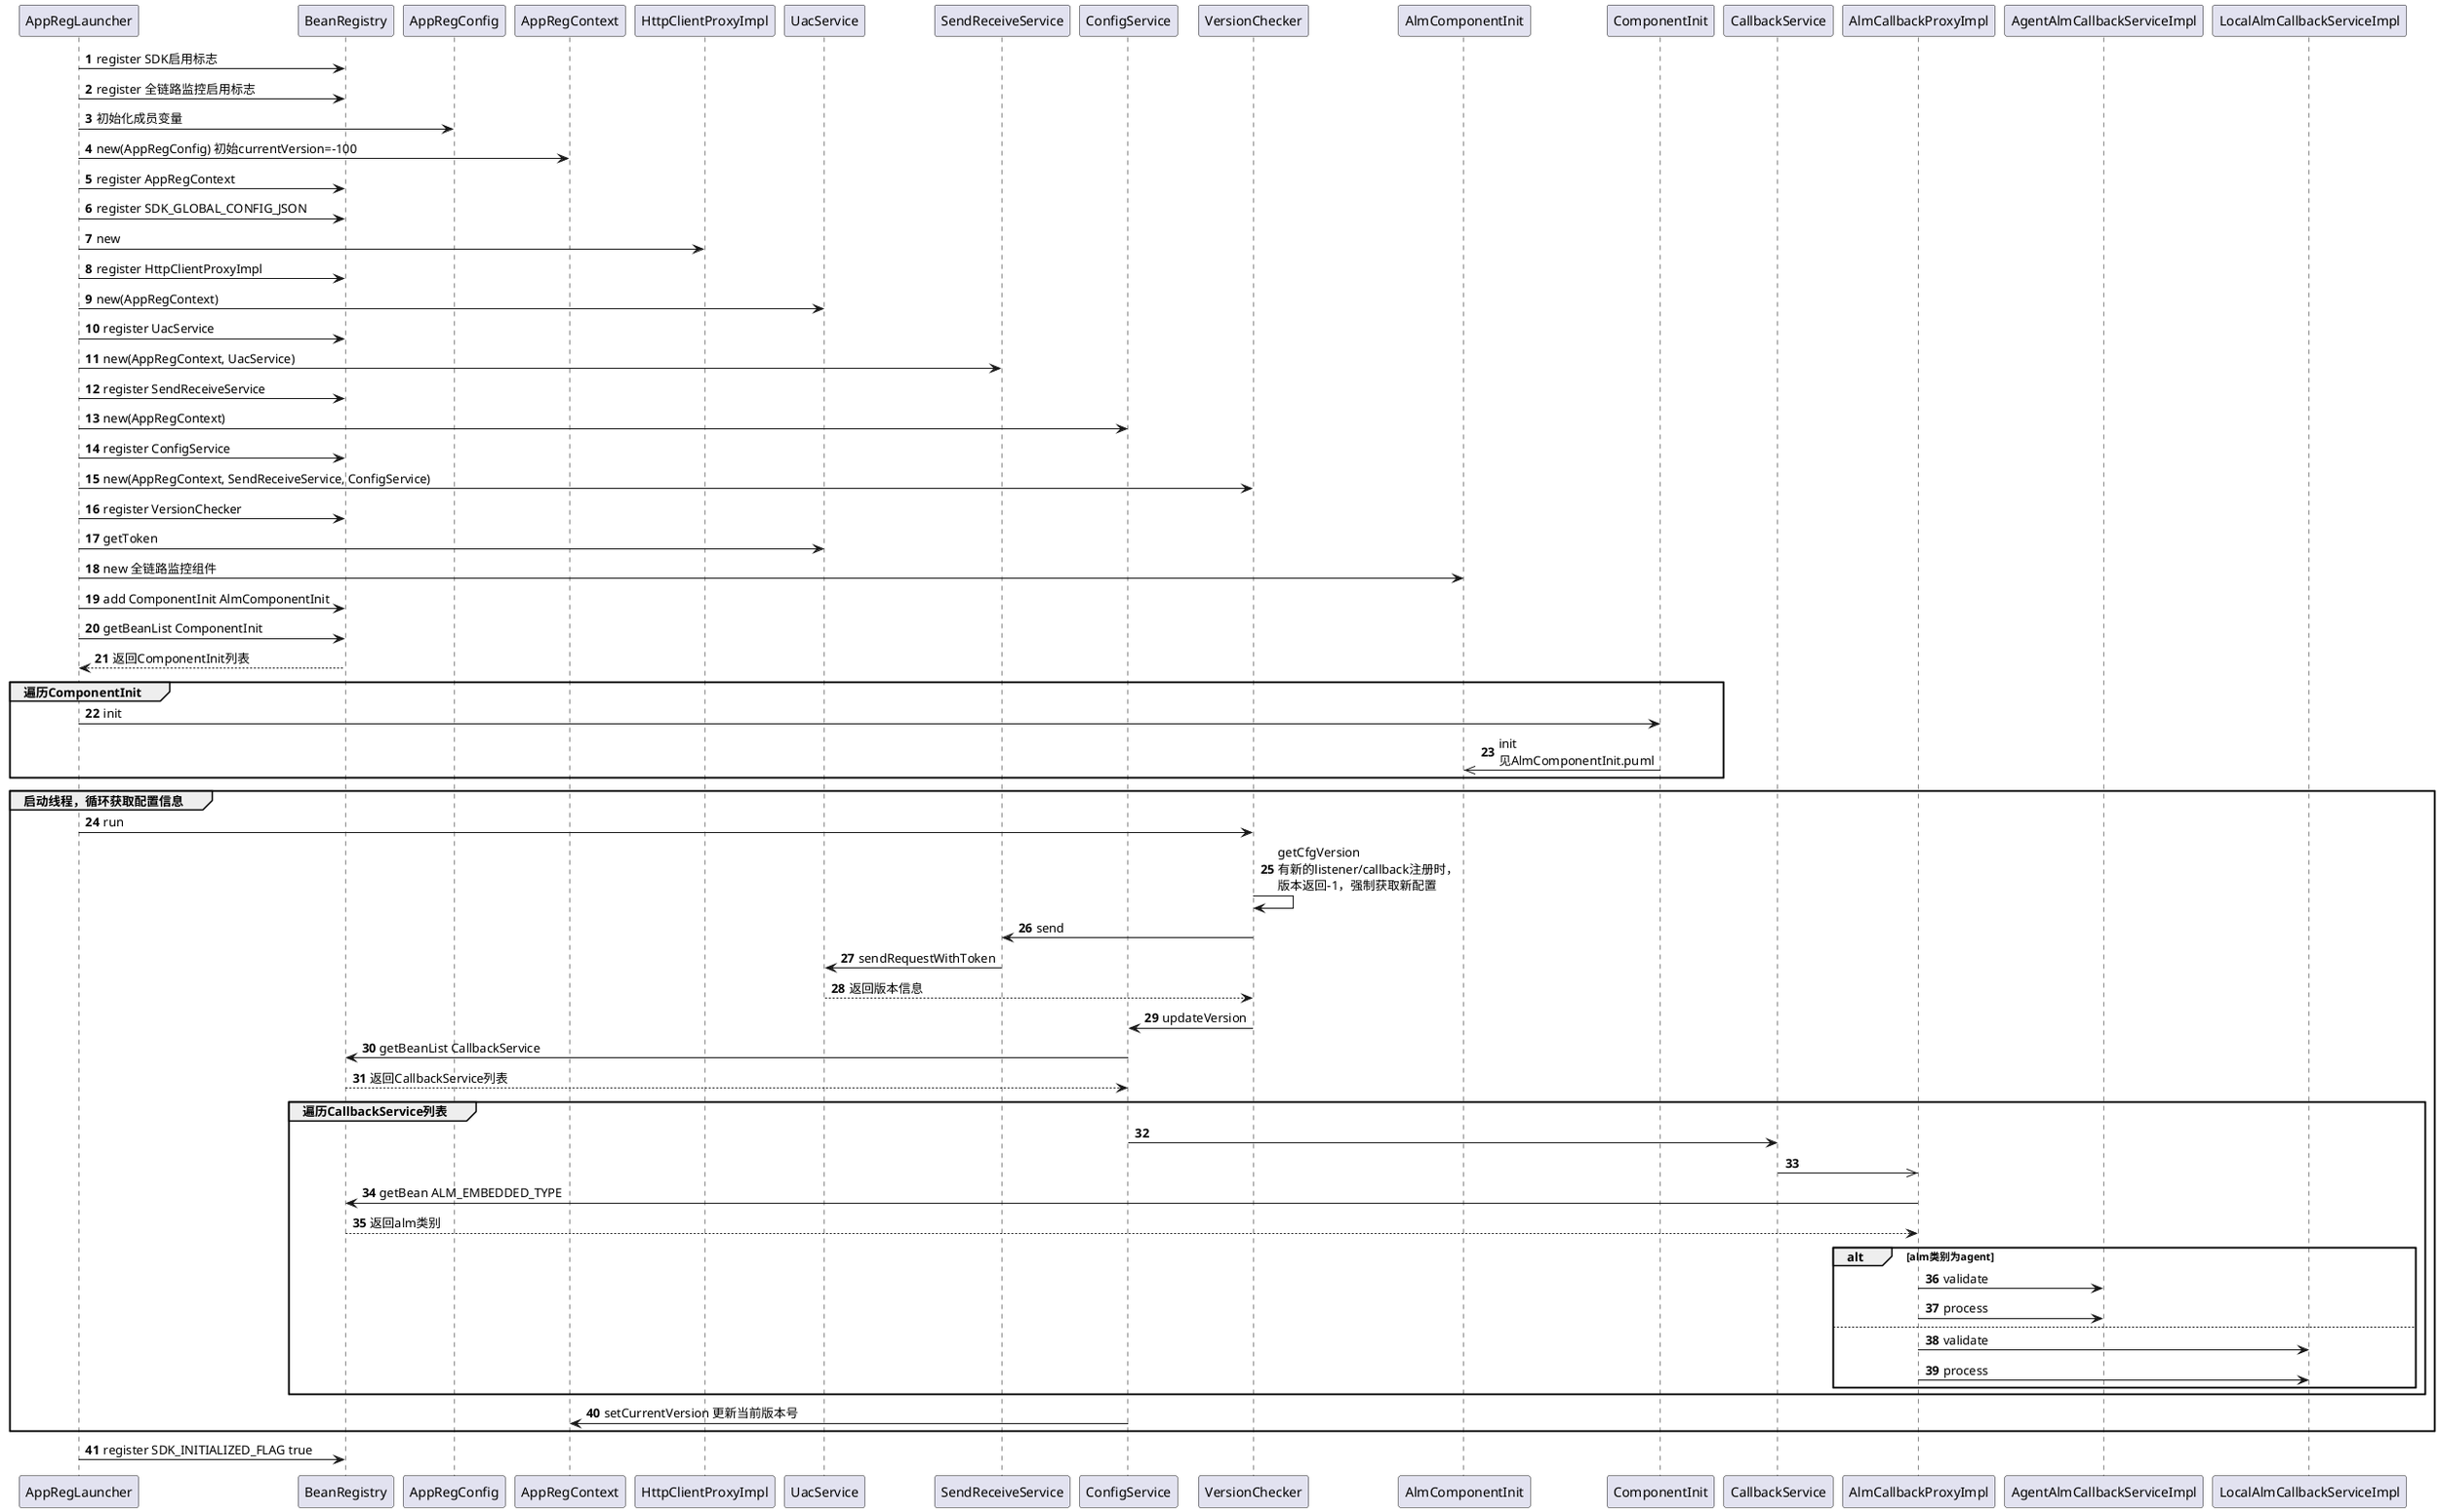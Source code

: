 @startuml
autonumber

AppRegLauncher -> BeanRegistry:register SDK启用标志
AppRegLauncher -> BeanRegistry:register 全链路监控启用标志
AppRegLauncher -> AppRegConfig:初始化成员变量

AppRegLauncher -> AppRegContext:new(AppRegConfig) 初始currentVersion=-100
AppRegLauncher -> BeanRegistry:register AppRegContext
AppRegLauncher -> BeanRegistry:register SDK_GLOBAL_CONFIG_JSON

AppRegLauncher -> HttpClientProxyImpl:new
AppRegLauncher -> BeanRegistry:register HttpClientProxyImpl

AppRegLauncher -> UacService:new(AppRegContext)
AppRegLauncher -> BeanRegistry:register UacService

AppRegLauncher -> SendReceiveService:new(AppRegContext, UacService)
AppRegLauncher -> BeanRegistry:register SendReceiveService

AppRegLauncher -> ConfigService:new(AppRegContext)
AppRegLauncher -> BeanRegistry:register ConfigService

AppRegLauncher -> VersionChecker:new(AppRegContext, SendReceiveService, ConfigService)
AppRegLauncher -> BeanRegistry:register VersionChecker

AppRegLauncher -> UacService:getToken

AppRegLauncher -> AlmComponentInit:new 全链路监控组件
AppRegLauncher -> BeanRegistry:add ComponentInit AlmComponentInit
AppRegLauncher -> BeanRegistry:getBeanList ComponentInit
BeanRegistry --> AppRegLauncher:返回ComponentInit列表
group 遍历ComponentInit
    AppRegLauncher -> ComponentInit:init
    ComponentInit ->> AlmComponentInit:init\n见AlmComponentInit.puml
end

group 启动线程，循环获取配置信息
    AppRegLauncher -> VersionChecker:run
    VersionChecker -> VersionChecker:getCfgVersion\n有新的listener/callback注册时，\n版本返回-1，强制获取新配置
    VersionChecker -> SendReceiveService:send
    SendReceiveService -> UacService:sendRequestWithToken
    UacService --> VersionChecker:返回版本信息

    VersionChecker -> ConfigService:updateVersion
    ConfigService -> BeanRegistry:getBeanList CallbackService
    BeanRegistry --> ConfigService:返回CallbackService列表
    group 遍历CallbackService列表
        ConfigService -> CallbackService
        CallbackService ->> AlmCallbackProxyImpl

        AlmCallbackProxyImpl -> BeanRegistry:getBean ALM_EMBEDDED_TYPE
        BeanRegistry --> AlmCallbackProxyImpl:返回alm类别
        alt alm类别为agent
            AlmCallbackProxyImpl -> AgentAlmCallbackServiceImpl:validate
            AlmCallbackProxyImpl -> AgentAlmCallbackServiceImpl:process
        else
            AlmCallbackProxyImpl -> LocalAlmCallbackServiceImpl:validate
            AlmCallbackProxyImpl -> LocalAlmCallbackServiceImpl:process
        end
    end
    ConfigService -> AppRegContext:setCurrentVersion 更新当前版本号
end

AppRegLauncher -> BeanRegistry:register SDK_INITIALIZED_FLAG true

@enduml